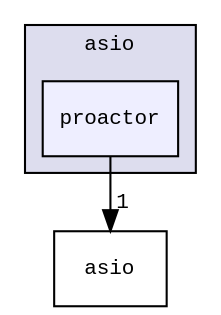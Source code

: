 digraph "src/platform/windows/asio/proactor" {
  compound=true
  node [ fontsize="10", fontname="CourierNew"];
  edge [ labelfontsize="10", labelfontname="CourierNew"];
  subgraph clusterdir_1efc1783ac875608ac222998a4e018e7 {
    graph [ bgcolor="#ddddee", pencolor="black", label="asio" fontname="CourierNew", fontsize="10", URL="dir_1efc1783ac875608ac222998a4e018e7.html"]
  dir_eeac13ed3dfbb6abb6568f1aea4748b4 [shape=box, label="proactor", style="filled", fillcolor="#eeeeff", pencolor="black", URL="dir_eeac13ed3dfbb6abb6568f1aea4748b4.html"];
  }
  dir_16a916fe4812f76ff8ca083dfa2c5cc7 [shape=box label="asio" URL="dir_16a916fe4812f76ff8ca083dfa2c5cc7.html"];
  dir_eeac13ed3dfbb6abb6568f1aea4748b4->dir_16a916fe4812f76ff8ca083dfa2c5cc7 [headlabel="1", labeldistance=1.5 headhref="dir_000040_000002.html"];
}
